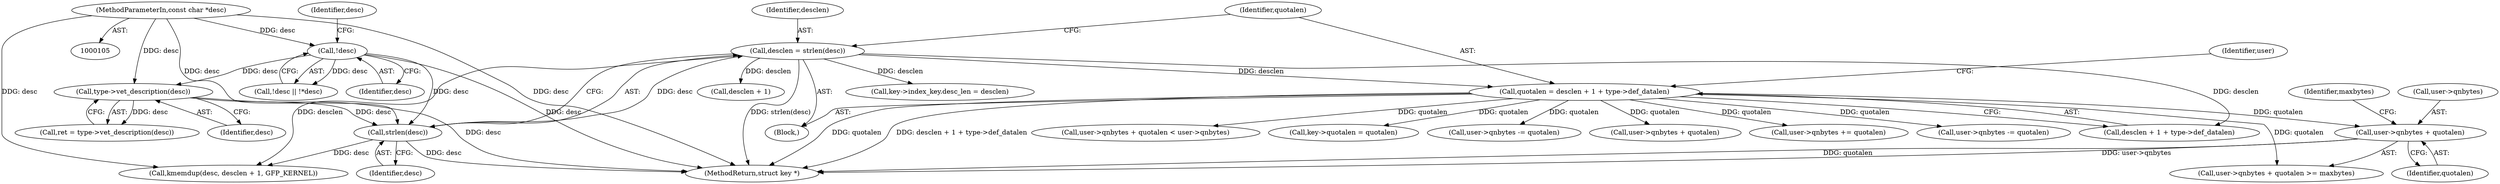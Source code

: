 digraph "0_linux_237bbd29f7a049d310d907f4b2716a7feef9abf3@pointer" {
"1000222" [label="(Call,user->qnbytes + quotalen)"];
"1000159" [label="(Call,quotalen = desclen + 1 + type->def_datalen)"];
"1000155" [label="(Call,desclen = strlen(desc))"];
"1000157" [label="(Call,strlen(desc))"];
"1000143" [label="(Call,type->vet_description(desc))"];
"1000130" [label="(Call,!desc)"];
"1000107" [label="(MethodParameterIn,const char *desc)"];
"1000160" [label="(Identifier,quotalen)"];
"1000157" [label="(Call,strlen(desc))"];
"1000274" [label="(Call,kmemdup(desc, desclen + 1, GFP_KERNEL))"];
"1000129" [label="(Call,!desc || !*desc)"];
"1000156" [label="(Identifier,desclen)"];
"1000261" [label="(Call,key->index_key.desc_len = desclen)"];
"1000158" [label="(Identifier,desc)"];
"1000161" [label="(Call,desclen + 1 + type->def_datalen)"];
"1000320" [label="(Call,key->quotalen = quotalen)"];
"1000155" [label="(Call,desclen = strlen(desc))"];
"1000130" [label="(Call,!desc)"];
"1000169" [label="(Identifier,user)"];
"1000435" [label="(Call,user->qnbytes -= quotalen)"];
"1000107" [label="(MethodParameterIn,const char *desc)"];
"1000229" [label="(Call,user->qnbytes + quotalen)"];
"1000143" [label="(Call,type->vet_description(desc))"];
"1000242" [label="(Call,user->qnbytes += quotalen)"];
"1000472" [label="(Call,user->qnbytes -= quotalen)"];
"1000134" [label="(Identifier,desc)"];
"1000159" [label="(Call,quotalen = desclen + 1 + type->def_datalen)"];
"1000131" [label="(Identifier,desc)"];
"1000222" [label="(Call,user->qnbytes + quotalen)"];
"1000141" [label="(Call,ret = type->vet_description(desc))"];
"1000114" [label="(Block,)"];
"1000227" [label="(Identifier,maxbytes)"];
"1000223" [label="(Call,user->qnbytes)"];
"1000221" [label="(Call,user->qnbytes + quotalen >= maxbytes)"];
"1000505" [label="(MethodReturn,struct key *)"];
"1000276" [label="(Call,desclen + 1)"];
"1000228" [label="(Call,user->qnbytes + quotalen < user->qnbytes)"];
"1000144" [label="(Identifier,desc)"];
"1000226" [label="(Identifier,quotalen)"];
"1000222" -> "1000221"  [label="AST: "];
"1000222" -> "1000226"  [label="CFG: "];
"1000223" -> "1000222"  [label="AST: "];
"1000226" -> "1000222"  [label="AST: "];
"1000227" -> "1000222"  [label="CFG: "];
"1000222" -> "1000505"  [label="DDG: user->qnbytes"];
"1000222" -> "1000505"  [label="DDG: quotalen"];
"1000159" -> "1000222"  [label="DDG: quotalen"];
"1000159" -> "1000114"  [label="AST: "];
"1000159" -> "1000161"  [label="CFG: "];
"1000160" -> "1000159"  [label="AST: "];
"1000161" -> "1000159"  [label="AST: "];
"1000169" -> "1000159"  [label="CFG: "];
"1000159" -> "1000505"  [label="DDG: quotalen"];
"1000159" -> "1000505"  [label="DDG: desclen + 1 + type->def_datalen"];
"1000155" -> "1000159"  [label="DDG: desclen"];
"1000159" -> "1000221"  [label="DDG: quotalen"];
"1000159" -> "1000228"  [label="DDG: quotalen"];
"1000159" -> "1000229"  [label="DDG: quotalen"];
"1000159" -> "1000242"  [label="DDG: quotalen"];
"1000159" -> "1000320"  [label="DDG: quotalen"];
"1000159" -> "1000435"  [label="DDG: quotalen"];
"1000159" -> "1000472"  [label="DDG: quotalen"];
"1000155" -> "1000114"  [label="AST: "];
"1000155" -> "1000157"  [label="CFG: "];
"1000156" -> "1000155"  [label="AST: "];
"1000157" -> "1000155"  [label="AST: "];
"1000160" -> "1000155"  [label="CFG: "];
"1000155" -> "1000505"  [label="DDG: strlen(desc)"];
"1000157" -> "1000155"  [label="DDG: desc"];
"1000155" -> "1000161"  [label="DDG: desclen"];
"1000155" -> "1000261"  [label="DDG: desclen"];
"1000155" -> "1000274"  [label="DDG: desclen"];
"1000155" -> "1000276"  [label="DDG: desclen"];
"1000157" -> "1000158"  [label="CFG: "];
"1000158" -> "1000157"  [label="AST: "];
"1000157" -> "1000505"  [label="DDG: desc"];
"1000143" -> "1000157"  [label="DDG: desc"];
"1000130" -> "1000157"  [label="DDG: desc"];
"1000107" -> "1000157"  [label="DDG: desc"];
"1000157" -> "1000274"  [label="DDG: desc"];
"1000143" -> "1000141"  [label="AST: "];
"1000143" -> "1000144"  [label="CFG: "];
"1000144" -> "1000143"  [label="AST: "];
"1000141" -> "1000143"  [label="CFG: "];
"1000143" -> "1000505"  [label="DDG: desc"];
"1000143" -> "1000141"  [label="DDG: desc"];
"1000130" -> "1000143"  [label="DDG: desc"];
"1000107" -> "1000143"  [label="DDG: desc"];
"1000130" -> "1000129"  [label="AST: "];
"1000130" -> "1000131"  [label="CFG: "];
"1000131" -> "1000130"  [label="AST: "];
"1000134" -> "1000130"  [label="CFG: "];
"1000129" -> "1000130"  [label="CFG: "];
"1000130" -> "1000505"  [label="DDG: desc"];
"1000130" -> "1000129"  [label="DDG: desc"];
"1000107" -> "1000130"  [label="DDG: desc"];
"1000107" -> "1000105"  [label="AST: "];
"1000107" -> "1000505"  [label="DDG: desc"];
"1000107" -> "1000274"  [label="DDG: desc"];
}
